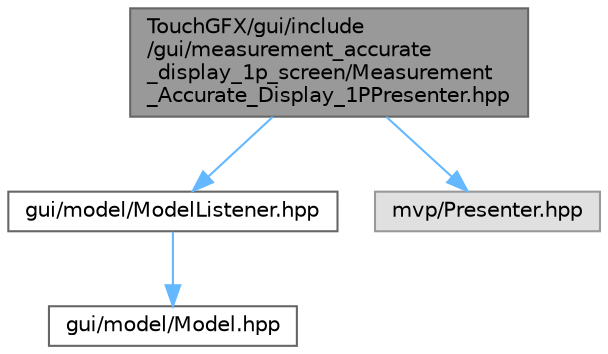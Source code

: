 digraph "TouchGFX/gui/include/gui/measurement_accurate_display_1p_screen/Measurement_Accurate_Display_1PPresenter.hpp"
{
 // LATEX_PDF_SIZE
  bgcolor="transparent";
  edge [fontname=Helvetica,fontsize=10,labelfontname=Helvetica,labelfontsize=10];
  node [fontname=Helvetica,fontsize=10,shape=box,height=0.2,width=0.4];
  Node1 [id="Node000001",label="TouchGFX/gui/include\l/gui/measurement_accurate\l_display_1p_screen/Measurement\l_Accurate_Display_1PPresenter.hpp",height=0.2,width=0.4,color="gray40", fillcolor="grey60", style="filled", fontcolor="black",tooltip=" "];
  Node1 -> Node2 [id="edge1_Node000001_Node000002",color="steelblue1",style="solid",tooltip=" "];
  Node2 [id="Node000002",label="gui/model/ModelListener.hpp",height=0.2,width=0.4,color="grey40", fillcolor="white", style="filled",URL="$_model_listener_8hpp.html",tooltip=" "];
  Node2 -> Node3 [id="edge2_Node000002_Node000003",color="steelblue1",style="solid",tooltip=" "];
  Node3 [id="Node000003",label="gui/model/Model.hpp",height=0.2,width=0.4,color="grey40", fillcolor="white", style="filled",URL="$_model_8hpp.html",tooltip=" "];
  Node1 -> Node4 [id="edge3_Node000001_Node000004",color="steelblue1",style="solid",tooltip=" "];
  Node4 [id="Node000004",label="mvp/Presenter.hpp",height=0.2,width=0.4,color="grey60", fillcolor="#E0E0E0", style="filled",tooltip=" "];
}
